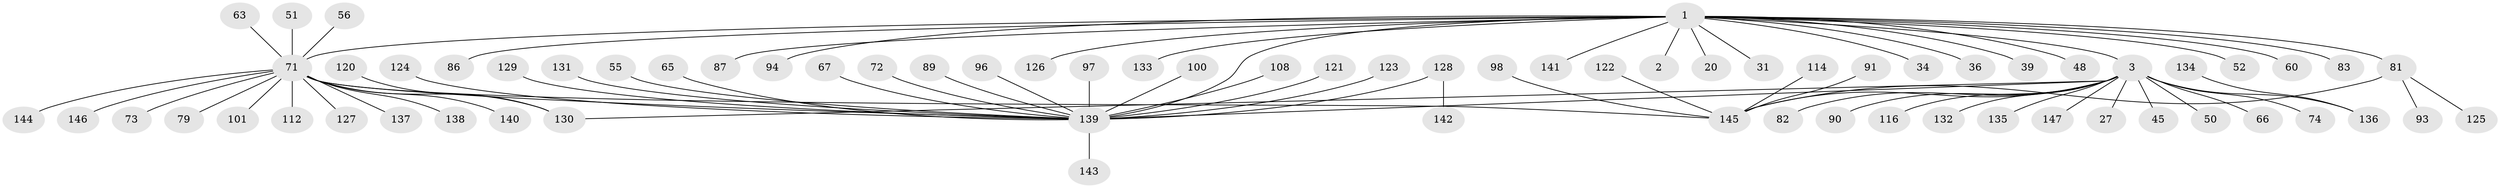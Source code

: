 // original degree distribution, {27: 0.006802721088435374, 1: 0.6122448979591837, 17: 0.006802721088435374, 4: 0.061224489795918366, 2: 0.17006802721088435, 9: 0.013605442176870748, 7: 0.02040816326530612, 3: 0.07482993197278912, 6: 0.02040816326530612, 5: 0.013605442176870748}
// Generated by graph-tools (version 1.1) at 2025/47/03/09/25 04:47:43]
// undirected, 73 vertices, 77 edges
graph export_dot {
graph [start="1"]
  node [color=gray90,style=filled];
  1;
  2;
  3;
  20;
  27;
  31;
  34;
  36;
  39;
  45;
  48;
  50 [super="+26"];
  51;
  52;
  55;
  56;
  60;
  63;
  65;
  66;
  67;
  71 [super="+53"];
  72;
  73 [super="+61"];
  74;
  79;
  81 [super="+58+35"];
  82;
  83;
  86;
  87;
  89 [super="+80"];
  90;
  91;
  93;
  94;
  96;
  97;
  98;
  100;
  101;
  108;
  112 [super="+47"];
  114;
  116;
  120;
  121;
  122;
  123;
  124;
  125;
  126;
  127 [super="+88"];
  128 [super="+92"];
  129;
  130 [super="+99+107+117"];
  131;
  132 [super="+84+118"];
  133;
  134;
  135 [super="+78"];
  136 [super="+115+119"];
  137 [super="+105+109+111"];
  138 [super="+57"];
  139 [super="+54+76+77+110+85+103+106+104"];
  140;
  141;
  142;
  143;
  144 [super="+9+38"];
  145 [super="+59"];
  146;
  147;
  1 -- 2;
  1 -- 3;
  1 -- 20;
  1 -- 31;
  1 -- 34;
  1 -- 36;
  1 -- 39;
  1 -- 48;
  1 -- 52;
  1 -- 60;
  1 -- 71 [weight=2];
  1 -- 81 [weight=3];
  1 -- 83;
  1 -- 86;
  1 -- 87;
  1 -- 94;
  1 -- 126;
  1 -- 133;
  1 -- 141;
  1 -- 139 [weight=4];
  3 -- 27;
  3 -- 45;
  3 -- 66;
  3 -- 74;
  3 -- 82;
  3 -- 90;
  3 -- 116;
  3 -- 147;
  3 -- 132;
  3 -- 130;
  3 -- 50;
  3 -- 145 [weight=2];
  3 -- 139;
  3 -- 135;
  3 -- 136;
  51 -- 71;
  55 -- 139;
  56 -- 71;
  63 -- 71;
  65 -- 139;
  67 -- 139;
  71 -- 101;
  71 -- 130;
  71 -- 140;
  71 -- 79;
  71 -- 144;
  71 -- 145 [weight=2];
  71 -- 146;
  71 -- 112;
  71 -- 138;
  71 -- 73;
  71 -- 127;
  71 -- 139;
  71 -- 137;
  72 -- 139;
  81 -- 93;
  81 -- 125;
  81 -- 145;
  89 -- 139;
  91 -- 145;
  96 -- 139;
  97 -- 139;
  98 -- 145;
  100 -- 139;
  108 -- 139;
  114 -- 145;
  120 -- 130;
  121 -- 139;
  122 -- 145;
  123 -- 139;
  124 -- 139;
  128 -- 142;
  128 -- 139;
  129 -- 139;
  131 -- 139;
  134 -- 136;
  139 -- 143;
}
